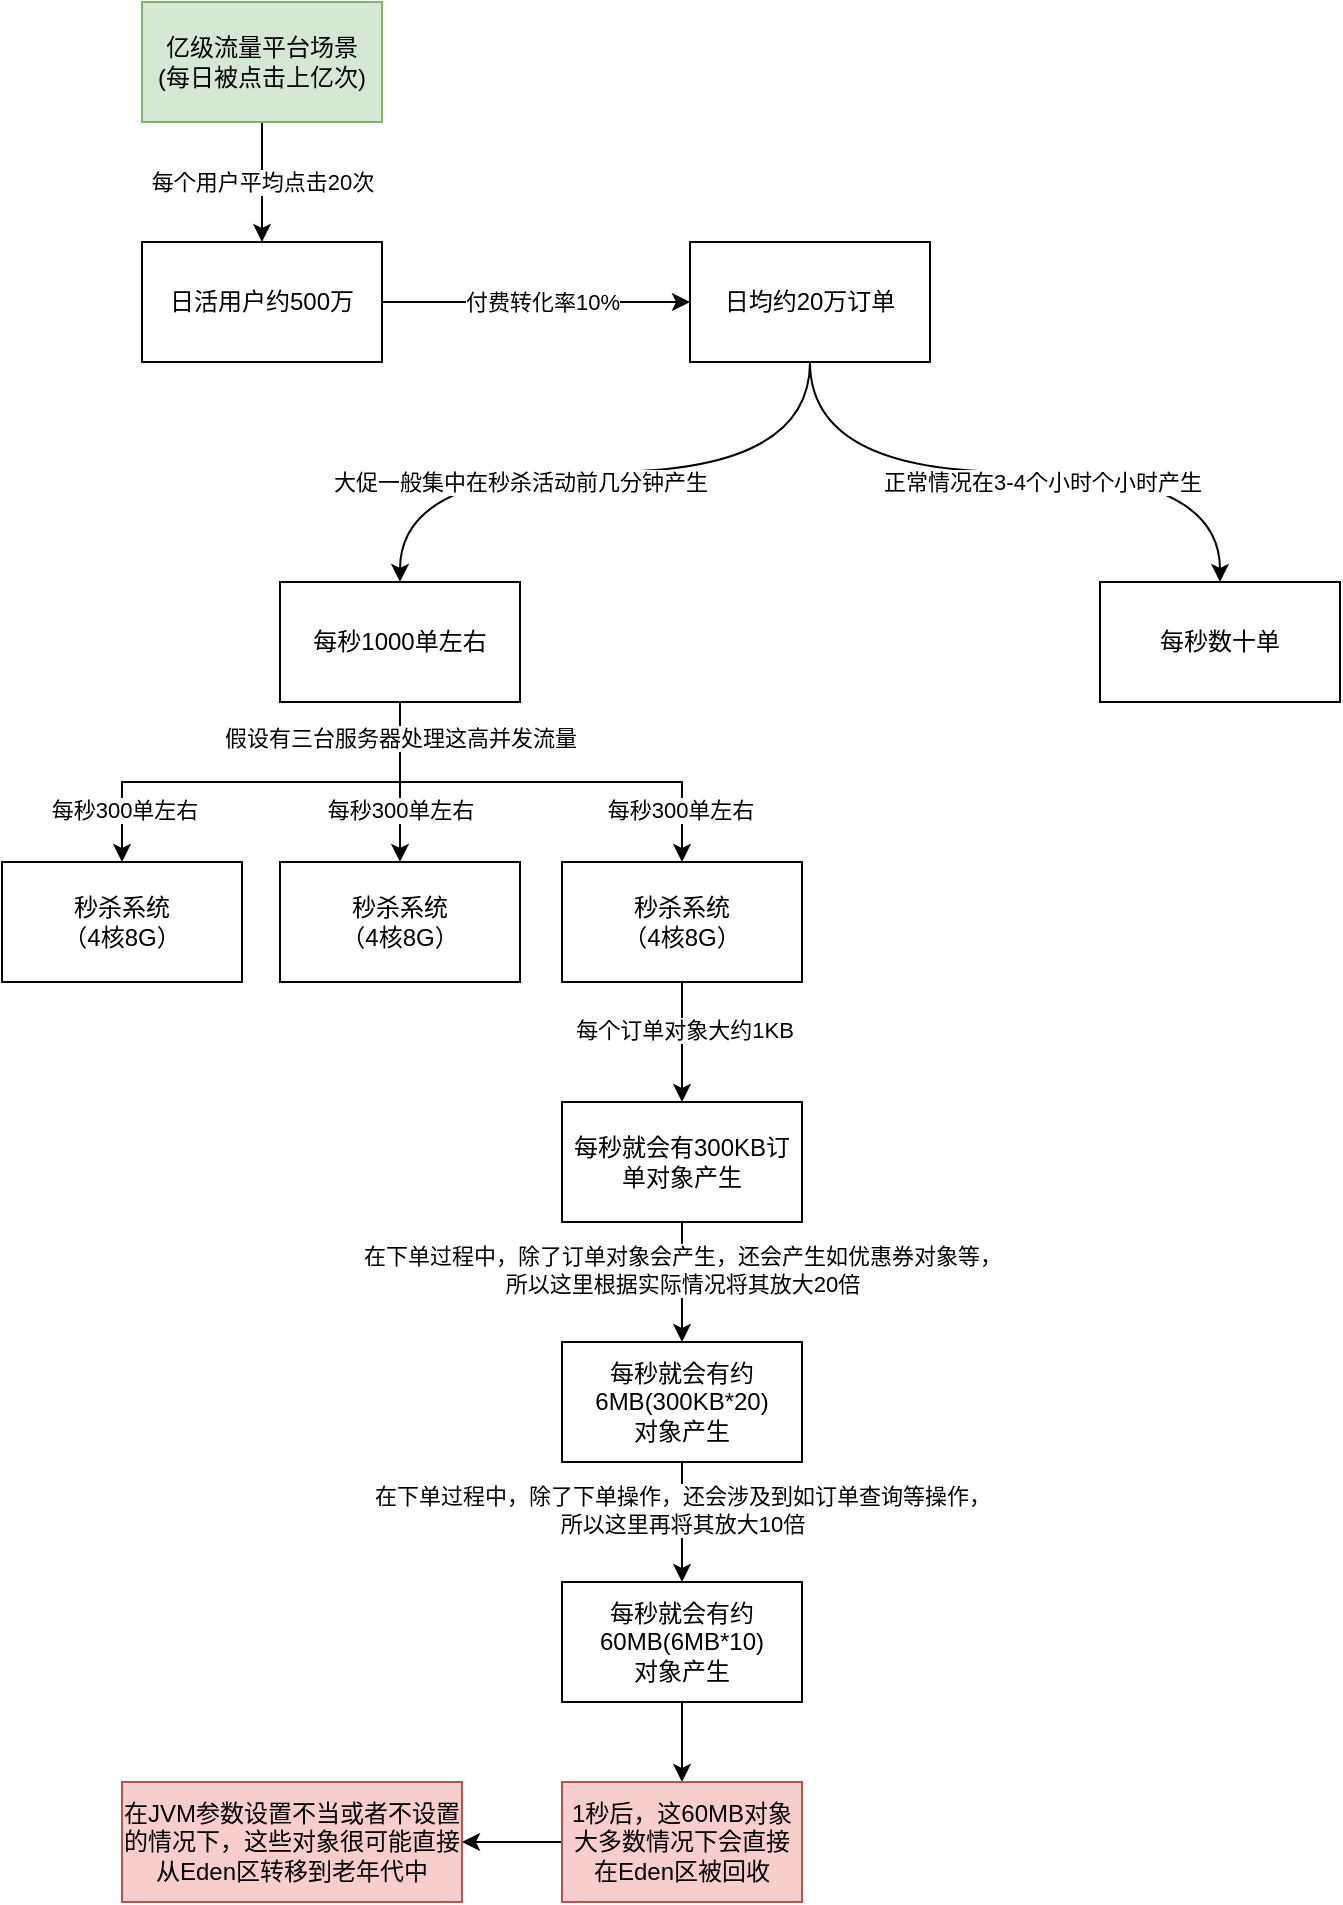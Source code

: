 <mxfile version="24.7.17">
  <diagram name="第 1 页" id="4-OepbygHkgvxUMG66ia">
    <mxGraphModel dx="577" dy="438" grid="1" gridSize="10" guides="1" tooltips="1" connect="1" arrows="1" fold="1" page="1" pageScale="1" pageWidth="827" pageHeight="1169" math="0" shadow="0">
      <root>
        <mxCell id="0" />
        <mxCell id="1" parent="0" />
        <mxCell id="HdYI195g3e0J9qLKTOH6-3" style="edgeStyle=orthogonalEdgeStyle;rounded=0;orthogonalLoop=1;jettySize=auto;html=1;exitX=0.5;exitY=1;exitDx=0;exitDy=0;entryX=0.5;entryY=0;entryDx=0;entryDy=0;" edge="1" parent="1" source="HdYI195g3e0J9qLKTOH6-1" target="HdYI195g3e0J9qLKTOH6-2">
          <mxGeometry relative="1" as="geometry" />
        </mxCell>
        <mxCell id="HdYI195g3e0J9qLKTOH6-4" value="每个用户平均点击20次" style="edgeLabel;html=1;align=center;verticalAlign=middle;resizable=0;points=[];" vertex="1" connectable="0" parent="HdYI195g3e0J9qLKTOH6-3">
          <mxGeometry x="-0.233" relative="1" as="geometry">
            <mxPoint y="7" as="offset" />
          </mxGeometry>
        </mxCell>
        <mxCell id="HdYI195g3e0J9qLKTOH6-1" value="亿级流量平台场景&lt;div&gt;(每日被点击上亿次)&lt;/div&gt;" style="rounded=0;whiteSpace=wrap;html=1;fillColor=#d5e8d4;strokeColor=#82b366;" vertex="1" parent="1">
          <mxGeometry x="80" y="30" width="120" height="60" as="geometry" />
        </mxCell>
        <mxCell id="HdYI195g3e0J9qLKTOH6-6" style="edgeStyle=orthogonalEdgeStyle;rounded=0;orthogonalLoop=1;jettySize=auto;html=1;exitX=1;exitY=0.5;exitDx=0;exitDy=0;entryX=0;entryY=0.5;entryDx=0;entryDy=0;" edge="1" parent="1" source="HdYI195g3e0J9qLKTOH6-2" target="HdYI195g3e0J9qLKTOH6-5">
          <mxGeometry relative="1" as="geometry" />
        </mxCell>
        <mxCell id="HdYI195g3e0J9qLKTOH6-8" value="付费转化率10%" style="edgeLabel;html=1;align=center;verticalAlign=middle;resizable=0;points=[];" vertex="1" connectable="0" parent="HdYI195g3e0J9qLKTOH6-6">
          <mxGeometry x="0.052" y="-1" relative="1" as="geometry">
            <mxPoint x="-1" y="-1" as="offset" />
          </mxGeometry>
        </mxCell>
        <mxCell id="HdYI195g3e0J9qLKTOH6-2" value="日活用户约500万" style="rounded=0;whiteSpace=wrap;html=1;" vertex="1" parent="1">
          <mxGeometry x="80" y="150" width="120" height="60" as="geometry" />
        </mxCell>
        <mxCell id="HdYI195g3e0J9qLKTOH6-13" style="edgeStyle=orthogonalEdgeStyle;rounded=0;orthogonalLoop=1;jettySize=auto;html=1;exitX=0.5;exitY=1;exitDx=0;exitDy=0;entryX=0.5;entryY=0;entryDx=0;entryDy=0;curved=1;" edge="1" parent="1" source="HdYI195g3e0J9qLKTOH6-5" target="HdYI195g3e0J9qLKTOH6-9">
          <mxGeometry relative="1" as="geometry" />
        </mxCell>
        <mxCell id="HdYI195g3e0J9qLKTOH6-15" value="大促一般集中在秒杀活动前几分钟产生" style="edgeLabel;html=1;align=center;verticalAlign=middle;resizable=0;points=[];" vertex="1" connectable="0" parent="HdYI195g3e0J9qLKTOH6-13">
          <mxGeometry x="0.232" y="2" relative="1" as="geometry">
            <mxPoint x="-6" y="3" as="offset" />
          </mxGeometry>
        </mxCell>
        <mxCell id="HdYI195g3e0J9qLKTOH6-14" style="edgeStyle=orthogonalEdgeStyle;rounded=0;orthogonalLoop=1;jettySize=auto;html=1;exitX=0.5;exitY=1;exitDx=0;exitDy=0;entryX=0.5;entryY=0;entryDx=0;entryDy=0;curved=1;" edge="1" parent="1" source="HdYI195g3e0J9qLKTOH6-5" target="HdYI195g3e0J9qLKTOH6-10">
          <mxGeometry relative="1" as="geometry" />
        </mxCell>
        <mxCell id="HdYI195g3e0J9qLKTOH6-16" value="正常情况在3-4个小时个小时产生" style="edgeLabel;html=1;align=center;verticalAlign=middle;resizable=0;points=[];" vertex="1" connectable="0" parent="HdYI195g3e0J9qLKTOH6-14">
          <mxGeometry x="0.035" relative="1" as="geometry">
            <mxPoint x="8" y="5" as="offset" />
          </mxGeometry>
        </mxCell>
        <mxCell id="HdYI195g3e0J9qLKTOH6-5" value="日均约20万订单" style="rounded=0;whiteSpace=wrap;html=1;" vertex="1" parent="1">
          <mxGeometry x="354" y="150" width="120" height="60" as="geometry" />
        </mxCell>
        <mxCell id="HdYI195g3e0J9qLKTOH6-20" style="edgeStyle=orthogonalEdgeStyle;rounded=0;orthogonalLoop=1;jettySize=auto;html=1;exitX=0.5;exitY=1;exitDx=0;exitDy=0;entryX=0.5;entryY=0;entryDx=0;entryDy=0;" edge="1" parent="1" source="HdYI195g3e0J9qLKTOH6-9" target="HdYI195g3e0J9qLKTOH6-17">
          <mxGeometry relative="1" as="geometry" />
        </mxCell>
        <mxCell id="HdYI195g3e0J9qLKTOH6-24" value="每秒300单左右" style="edgeLabel;html=1;align=center;verticalAlign=middle;resizable=0;points=[];" vertex="1" connectable="0" parent="HdYI195g3e0J9qLKTOH6-20">
          <mxGeometry x="0.763" y="1" relative="1" as="geometry">
            <mxPoint as="offset" />
          </mxGeometry>
        </mxCell>
        <mxCell id="HdYI195g3e0J9qLKTOH6-21" style="edgeStyle=orthogonalEdgeStyle;rounded=0;orthogonalLoop=1;jettySize=auto;html=1;exitX=0.5;exitY=1;exitDx=0;exitDy=0;entryX=0.5;entryY=0;entryDx=0;entryDy=0;" edge="1" parent="1" source="HdYI195g3e0J9qLKTOH6-9" target="HdYI195g3e0J9qLKTOH6-18">
          <mxGeometry relative="1" as="geometry" />
        </mxCell>
        <mxCell id="HdYI195g3e0J9qLKTOH6-25" value="每秒300单左右" style="edgeLabel;html=1;align=center;verticalAlign=middle;resizable=0;points=[];" vertex="1" connectable="0" parent="HdYI195g3e0J9qLKTOH6-21">
          <mxGeometry x="0.35" relative="1" as="geometry">
            <mxPoint as="offset" />
          </mxGeometry>
        </mxCell>
        <mxCell id="HdYI195g3e0J9qLKTOH6-22" style="edgeStyle=orthogonalEdgeStyle;rounded=0;orthogonalLoop=1;jettySize=auto;html=1;exitX=0.5;exitY=1;exitDx=0;exitDy=0;entryX=0.5;entryY=0;entryDx=0;entryDy=0;" edge="1" parent="1" source="HdYI195g3e0J9qLKTOH6-9" target="HdYI195g3e0J9qLKTOH6-19">
          <mxGeometry relative="1" as="geometry" />
        </mxCell>
        <mxCell id="HdYI195g3e0J9qLKTOH6-23" value="假设有三台服务器处理这高并发流量" style="edgeLabel;html=1;align=center;verticalAlign=middle;resizable=0;points=[];" vertex="1" connectable="0" parent="HdYI195g3e0J9qLKTOH6-22">
          <mxGeometry x="-0.837" relative="1" as="geometry">
            <mxPoint as="offset" />
          </mxGeometry>
        </mxCell>
        <mxCell id="HdYI195g3e0J9qLKTOH6-26" value="每秒300单左右" style="edgeLabel;html=1;align=center;verticalAlign=middle;resizable=0;points=[];" vertex="1" connectable="0" parent="HdYI195g3e0J9qLKTOH6-22">
          <mxGeometry x="0.765" y="-1" relative="1" as="geometry">
            <mxPoint as="offset" />
          </mxGeometry>
        </mxCell>
        <mxCell id="HdYI195g3e0J9qLKTOH6-9" value="每秒1000单左右" style="rounded=0;whiteSpace=wrap;html=1;" vertex="1" parent="1">
          <mxGeometry x="149" y="320" width="120" height="60" as="geometry" />
        </mxCell>
        <mxCell id="HdYI195g3e0J9qLKTOH6-10" value="每秒数十单" style="rounded=0;whiteSpace=wrap;html=1;" vertex="1" parent="1">
          <mxGeometry x="559" y="320" width="120" height="60" as="geometry" />
        </mxCell>
        <mxCell id="HdYI195g3e0J9qLKTOH6-17" value="秒杀系统&lt;div&gt;（4核8G）&lt;/div&gt;" style="rounded=0;whiteSpace=wrap;html=1;" vertex="1" parent="1">
          <mxGeometry x="10" y="460" width="120" height="60" as="geometry" />
        </mxCell>
        <mxCell id="HdYI195g3e0J9qLKTOH6-18" value="秒杀系统&lt;div&gt;（4核8G）&lt;/div&gt;" style="rounded=0;whiteSpace=wrap;html=1;" vertex="1" parent="1">
          <mxGeometry x="149" y="460" width="120" height="60" as="geometry" />
        </mxCell>
        <mxCell id="HdYI195g3e0J9qLKTOH6-29" style="edgeStyle=orthogonalEdgeStyle;rounded=0;orthogonalLoop=1;jettySize=auto;html=1;exitX=0.5;exitY=1;exitDx=0;exitDy=0;" edge="1" parent="1" source="HdYI195g3e0J9qLKTOH6-19" target="HdYI195g3e0J9qLKTOH6-28">
          <mxGeometry relative="1" as="geometry" />
        </mxCell>
        <mxCell id="HdYI195g3e0J9qLKTOH6-30" value="每个订单对象大约1KB" style="edgeLabel;html=1;align=center;verticalAlign=middle;resizable=0;points=[];" vertex="1" connectable="0" parent="HdYI195g3e0J9qLKTOH6-29">
          <mxGeometry x="-0.222" y="1" relative="1" as="geometry">
            <mxPoint as="offset" />
          </mxGeometry>
        </mxCell>
        <mxCell id="HdYI195g3e0J9qLKTOH6-19" value="秒杀系统&lt;div&gt;（4核8G）&lt;/div&gt;" style="rounded=0;whiteSpace=wrap;html=1;" vertex="1" parent="1">
          <mxGeometry x="290" y="460" width="120" height="60" as="geometry" />
        </mxCell>
        <mxCell id="HdYI195g3e0J9qLKTOH6-32" value="" style="edgeStyle=orthogonalEdgeStyle;rounded=0;orthogonalLoop=1;jettySize=auto;html=1;" edge="1" parent="1" source="HdYI195g3e0J9qLKTOH6-28" target="HdYI195g3e0J9qLKTOH6-31">
          <mxGeometry relative="1" as="geometry" />
        </mxCell>
        <mxCell id="HdYI195g3e0J9qLKTOH6-33" value="在下单过程中，除了订单对象会产生，还会产生如优惠券对象等，&lt;div&gt;所以这里根据实际情况将其放大20倍&lt;/div&gt;" style="edgeLabel;html=1;align=center;verticalAlign=middle;resizable=0;points=[];" vertex="1" connectable="0" parent="HdYI195g3e0J9qLKTOH6-32">
          <mxGeometry x="-0.194" relative="1" as="geometry">
            <mxPoint as="offset" />
          </mxGeometry>
        </mxCell>
        <mxCell id="HdYI195g3e0J9qLKTOH6-28" value="每秒就会有300KB订单对象产生" style="rounded=0;whiteSpace=wrap;html=1;" vertex="1" parent="1">
          <mxGeometry x="290" y="580" width="120" height="60" as="geometry" />
        </mxCell>
        <mxCell id="HdYI195g3e0J9qLKTOH6-35" value="" style="edgeStyle=orthogonalEdgeStyle;rounded=0;orthogonalLoop=1;jettySize=auto;html=1;" edge="1" parent="1" source="HdYI195g3e0J9qLKTOH6-31" target="HdYI195g3e0J9qLKTOH6-34">
          <mxGeometry relative="1" as="geometry" />
        </mxCell>
        <mxCell id="HdYI195g3e0J9qLKTOH6-36" value="在下单过程中，除了下单操作，还会涉及到如订单查询等操作，&lt;div&gt;所以这里再将其放大10倍&lt;/div&gt;" style="edgeLabel;html=1;align=center;verticalAlign=middle;resizable=0;points=[];" vertex="1" connectable="0" parent="HdYI195g3e0J9qLKTOH6-35">
          <mxGeometry x="-0.194" relative="1" as="geometry">
            <mxPoint as="offset" />
          </mxGeometry>
        </mxCell>
        <mxCell id="HdYI195g3e0J9qLKTOH6-31" value="每秒就会有约6MB(300KB*20)&lt;div&gt;对象产生&lt;/div&gt;" style="rounded=0;whiteSpace=wrap;html=1;" vertex="1" parent="1">
          <mxGeometry x="290" y="700" width="120" height="60" as="geometry" />
        </mxCell>
        <mxCell id="HdYI195g3e0J9qLKTOH6-38" value="" style="edgeStyle=orthogonalEdgeStyle;rounded=0;orthogonalLoop=1;jettySize=auto;html=1;" edge="1" parent="1" source="HdYI195g3e0J9qLKTOH6-34" target="HdYI195g3e0J9qLKTOH6-37">
          <mxGeometry relative="1" as="geometry" />
        </mxCell>
        <mxCell id="HdYI195g3e0J9qLKTOH6-34" value="每秒就会有约60MB(6MB*10)&lt;div&gt;对象产生&lt;/div&gt;" style="rounded=0;whiteSpace=wrap;html=1;" vertex="1" parent="1">
          <mxGeometry x="290" y="820" width="120" height="60" as="geometry" />
        </mxCell>
        <mxCell id="HdYI195g3e0J9qLKTOH6-40" value="" style="edgeStyle=orthogonalEdgeStyle;rounded=0;orthogonalLoop=1;jettySize=auto;html=1;" edge="1" parent="1" source="HdYI195g3e0J9qLKTOH6-37" target="HdYI195g3e0J9qLKTOH6-39">
          <mxGeometry relative="1" as="geometry" />
        </mxCell>
        <mxCell id="HdYI195g3e0J9qLKTOH6-37" value="1秒后，这60MB对象大多数情况下会直接在Eden区被回收" style="rounded=0;whiteSpace=wrap;html=1;fillColor=#f8cecc;strokeColor=#b85450;" vertex="1" parent="1">
          <mxGeometry x="290" y="920" width="120" height="60" as="geometry" />
        </mxCell>
        <mxCell id="HdYI195g3e0J9qLKTOH6-39" value="在JVM参数设置不当或者不设置的情况下，这些对象很可能直接从Eden区转移到老年代中" style="rounded=0;whiteSpace=wrap;html=1;fillColor=#f8cecc;strokeColor=#b85450;" vertex="1" parent="1">
          <mxGeometry x="70" y="920" width="170" height="60" as="geometry" />
        </mxCell>
      </root>
    </mxGraphModel>
  </diagram>
</mxfile>
